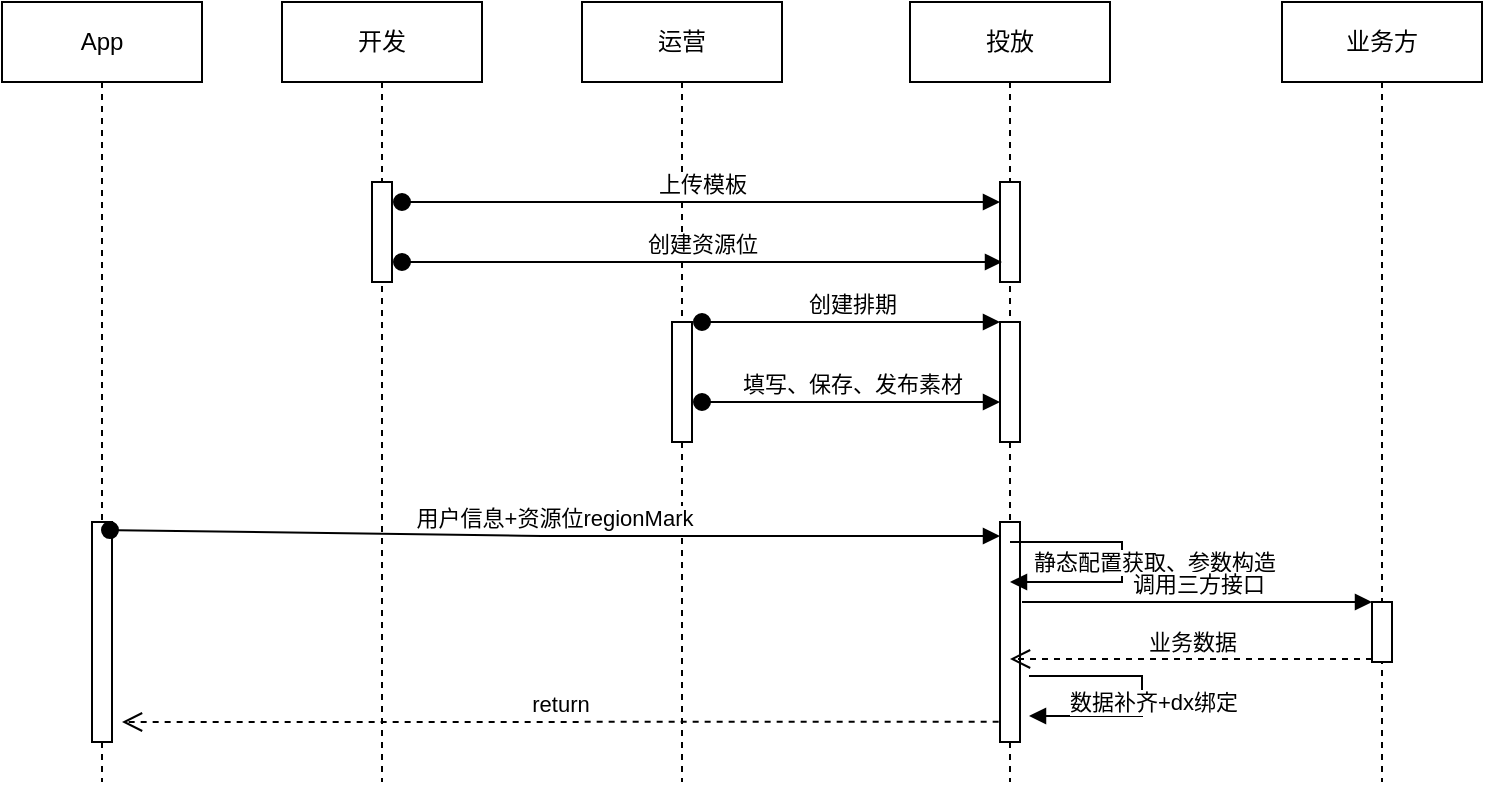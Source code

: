 <mxfile version="13.10.2" type="github">
  <diagram id="2n0756T_J2Kas4iOCo1V" name="Page-1">
    <mxGraphModel dx="1295" dy="701" grid="1" gridSize="10" guides="1" tooltips="1" connect="1" arrows="1" fold="1" page="1" pageScale="1" pageWidth="827" pageHeight="1169" math="0" shadow="0">
      <root>
        <mxCell id="0" />
        <mxCell id="1" parent="0" />
        <mxCell id="pWiClnHxfTbbSCfGcTFv-1" value="开发" style="shape=umlLifeline;perimeter=lifelinePerimeter;whiteSpace=wrap;html=1;container=1;collapsible=0;recursiveResize=0;outlineConnect=0;" vertex="1" parent="1">
          <mxGeometry x="170" y="130" width="100" height="390" as="geometry" />
        </mxCell>
        <mxCell id="pWiClnHxfTbbSCfGcTFv-7" value="" style="html=1;points=[];perimeter=orthogonalPerimeter;" vertex="1" parent="pWiClnHxfTbbSCfGcTFv-1">
          <mxGeometry x="45" y="90" width="10" height="50" as="geometry" />
        </mxCell>
        <mxCell id="pWiClnHxfTbbSCfGcTFv-2" value="运营" style="shape=umlLifeline;perimeter=lifelinePerimeter;whiteSpace=wrap;html=1;container=1;collapsible=0;recursiveResize=0;outlineConnect=0;" vertex="1" parent="1">
          <mxGeometry x="320" y="130" width="100" height="390" as="geometry" />
        </mxCell>
        <mxCell id="pWiClnHxfTbbSCfGcTFv-12" value="" style="html=1;points=[];perimeter=orthogonalPerimeter;" vertex="1" parent="pWiClnHxfTbbSCfGcTFv-2">
          <mxGeometry x="45" y="160" width="10" height="60" as="geometry" />
        </mxCell>
        <mxCell id="pWiClnHxfTbbSCfGcTFv-3" value="投放" style="shape=umlLifeline;perimeter=lifelinePerimeter;whiteSpace=wrap;html=1;container=1;collapsible=0;recursiveResize=0;outlineConnect=0;" vertex="1" parent="1">
          <mxGeometry x="484" y="130" width="100" height="390" as="geometry" />
        </mxCell>
        <mxCell id="pWiClnHxfTbbSCfGcTFv-5" value="" style="html=1;points=[];perimeter=orthogonalPerimeter;" vertex="1" parent="pWiClnHxfTbbSCfGcTFv-3">
          <mxGeometry x="45" y="90" width="10" height="50" as="geometry" />
        </mxCell>
        <mxCell id="pWiClnHxfTbbSCfGcTFv-13" value="" style="html=1;points=[];perimeter=orthogonalPerimeter;" vertex="1" parent="pWiClnHxfTbbSCfGcTFv-3">
          <mxGeometry x="45" y="160" width="10" height="60" as="geometry" />
        </mxCell>
        <mxCell id="pWiClnHxfTbbSCfGcTFv-17" value="" style="html=1;points=[];perimeter=orthogonalPerimeter;" vertex="1" parent="pWiClnHxfTbbSCfGcTFv-3">
          <mxGeometry x="45" y="260" width="10" height="110" as="geometry" />
        </mxCell>
        <mxCell id="pWiClnHxfTbbSCfGcTFv-4" value="业务方" style="shape=umlLifeline;perimeter=lifelinePerimeter;whiteSpace=wrap;html=1;container=1;collapsible=0;recursiveResize=0;outlineConnect=0;" vertex="1" parent="1">
          <mxGeometry x="670" y="130" width="100" height="390" as="geometry" />
        </mxCell>
        <mxCell id="pWiClnHxfTbbSCfGcTFv-23" value="" style="html=1;points=[];perimeter=orthogonalPerimeter;" vertex="1" parent="pWiClnHxfTbbSCfGcTFv-4">
          <mxGeometry x="45" y="300" width="10" height="30" as="geometry" />
        </mxCell>
        <mxCell id="pWiClnHxfTbbSCfGcTFv-6" value="上传模板" style="html=1;verticalAlign=bottom;startArrow=oval;endArrow=block;startSize=8;" edge="1" target="pWiClnHxfTbbSCfGcTFv-5" parent="1">
          <mxGeometry relative="1" as="geometry">
            <mxPoint x="230" y="230" as="sourcePoint" />
            <Array as="points">
              <mxPoint x="380" y="230" />
            </Array>
          </mxGeometry>
        </mxCell>
        <mxCell id="pWiClnHxfTbbSCfGcTFv-11" value="创建资源位" style="html=1;verticalAlign=bottom;startArrow=oval;endArrow=block;startSize=8;" edge="1" parent="1">
          <mxGeometry relative="1" as="geometry">
            <mxPoint x="230" y="260" as="sourcePoint" />
            <mxPoint x="530" y="260" as="targetPoint" />
            <Array as="points">
              <mxPoint x="385" y="260" />
            </Array>
          </mxGeometry>
        </mxCell>
        <mxCell id="pWiClnHxfTbbSCfGcTFv-14" value="创建排期" style="html=1;verticalAlign=bottom;startArrow=oval;endArrow=block;startSize=8;" edge="1" target="pWiClnHxfTbbSCfGcTFv-13" parent="1">
          <mxGeometry relative="1" as="geometry">
            <mxPoint x="380" y="290" as="sourcePoint" />
          </mxGeometry>
        </mxCell>
        <mxCell id="pWiClnHxfTbbSCfGcTFv-15" value="填写、保存、发布素材" style="html=1;verticalAlign=bottom;startArrow=oval;endArrow=block;startSize=8;" edge="1" parent="1">
          <mxGeometry relative="1" as="geometry">
            <mxPoint x="380" y="330" as="sourcePoint" />
            <mxPoint x="529" y="330" as="targetPoint" />
          </mxGeometry>
        </mxCell>
        <mxCell id="pWiClnHxfTbbSCfGcTFv-16" value="App" style="shape=umlLifeline;perimeter=lifelinePerimeter;whiteSpace=wrap;html=1;container=1;collapsible=0;recursiveResize=0;outlineConnect=0;" vertex="1" parent="1">
          <mxGeometry x="30" y="130" width="100" height="390" as="geometry" />
        </mxCell>
        <mxCell id="pWiClnHxfTbbSCfGcTFv-19" value="" style="html=1;points=[];perimeter=orthogonalPerimeter;" vertex="1" parent="pWiClnHxfTbbSCfGcTFv-16">
          <mxGeometry x="45" y="260" width="10" height="110" as="geometry" />
        </mxCell>
        <mxCell id="pWiClnHxfTbbSCfGcTFv-18" value="用户信息+资源位regionMark" style="html=1;verticalAlign=bottom;startArrow=oval;endArrow=block;startSize=8;exitX=1.4;exitY=0.088;exitDx=0;exitDy=0;exitPerimeter=0;" edge="1" parent="1">
          <mxGeometry relative="1" as="geometry">
            <mxPoint x="84" y="394.04" as="sourcePoint" />
            <mxPoint x="529" y="397" as="targetPoint" />
            <Array as="points">
              <mxPoint x="300" y="397" />
            </Array>
          </mxGeometry>
        </mxCell>
        <mxCell id="pWiClnHxfTbbSCfGcTFv-22" value="静态配置获取、参数构造" style="edgeStyle=orthogonalEdgeStyle;html=1;align=left;spacingLeft=2;endArrow=block;rounded=0;" edge="1" target="pWiClnHxfTbbSCfGcTFv-3" parent="1" source="pWiClnHxfTbbSCfGcTFv-3">
          <mxGeometry x="0.902" y="-10" relative="1" as="geometry">
            <mxPoint x="610" y="420" as="sourcePoint" />
            <Array as="points">
              <mxPoint x="590" y="400" />
              <mxPoint x="590" y="420" />
            </Array>
            <mxPoint x="480" y="490" as="targetPoint" />
            <mxPoint x="1" as="offset" />
          </mxGeometry>
        </mxCell>
        <mxCell id="pWiClnHxfTbbSCfGcTFv-24" value="调用三方接口" style="html=1;verticalAlign=bottom;endArrow=block;entryX=0;entryY=0;" edge="1" target="pWiClnHxfTbbSCfGcTFv-23" parent="1">
          <mxGeometry relative="1" as="geometry">
            <mxPoint x="540" y="430" as="sourcePoint" />
            <Array as="points">
              <mxPoint x="620" y="430" />
            </Array>
          </mxGeometry>
        </mxCell>
        <mxCell id="pWiClnHxfTbbSCfGcTFv-25" value="业务数据" style="html=1;verticalAlign=bottom;endArrow=open;dashed=1;endSize=8;exitX=0;exitY=0.95;" edge="1" source="pWiClnHxfTbbSCfGcTFv-23" parent="1" target="pWiClnHxfTbbSCfGcTFv-3">
          <mxGeometry relative="1" as="geometry">
            <mxPoint x="645" y="496" as="targetPoint" />
          </mxGeometry>
        </mxCell>
        <mxCell id="pWiClnHxfTbbSCfGcTFv-26" value="数据补齐+dx绑定" style="edgeStyle=orthogonalEdgeStyle;html=1;align=left;spacingLeft=2;endArrow=block;rounded=0;" edge="1" parent="1">
          <mxGeometry x="0.752" y="-7" relative="1" as="geometry">
            <mxPoint x="543.5" y="467" as="sourcePoint" />
            <Array as="points">
              <mxPoint x="600" y="467" />
              <mxPoint x="600" y="487" />
            </Array>
            <mxPoint x="543.5" y="487" as="targetPoint" />
            <mxPoint as="offset" />
          </mxGeometry>
        </mxCell>
        <mxCell id="pWiClnHxfTbbSCfGcTFv-27" value="return" style="html=1;verticalAlign=bottom;endArrow=open;dashed=1;endSize=8;exitX=-0.067;exitY=0.908;exitDx=0;exitDy=0;exitPerimeter=0;" edge="1" parent="1" source="pWiClnHxfTbbSCfGcTFv-17">
          <mxGeometry relative="1" as="geometry">
            <mxPoint x="520" y="490" as="sourcePoint" />
            <mxPoint x="90" y="490" as="targetPoint" />
          </mxGeometry>
        </mxCell>
      </root>
    </mxGraphModel>
  </diagram>
</mxfile>
